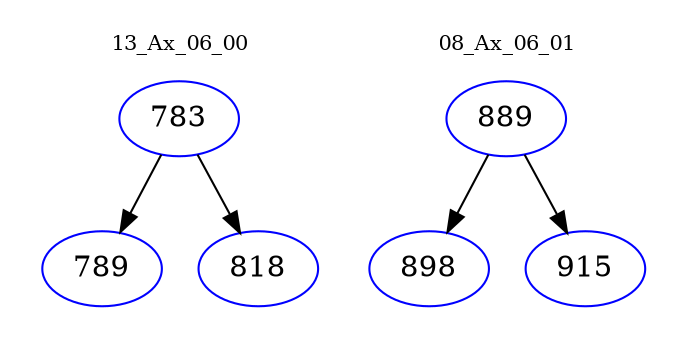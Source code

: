 digraph{
subgraph cluster_0 {
color = white
label = "13_Ax_06_00";
fontsize=10;
T0_783 [label="783", color="blue"]
T0_783 -> T0_789 [color="black"]
T0_789 [label="789", color="blue"]
T0_783 -> T0_818 [color="black"]
T0_818 [label="818", color="blue"]
}
subgraph cluster_1 {
color = white
label = "08_Ax_06_01";
fontsize=10;
T1_889 [label="889", color="blue"]
T1_889 -> T1_898 [color="black"]
T1_898 [label="898", color="blue"]
T1_889 -> T1_915 [color="black"]
T1_915 [label="915", color="blue"]
}
}
